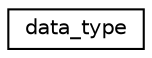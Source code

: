 digraph "Graphical Class Hierarchy"
{
 // INTERACTIVE_SVG=YES
 // LATEX_PDF_SIZE
  edge [fontname="Helvetica",fontsize="10",labelfontname="Helvetica",labelfontsize="10"];
  node [fontname="Helvetica",fontsize="10",shape=record];
  rankdir="LR";
  Node0 [label="data_type",height=0.2,width=0.4,color="black", fillcolor="white", style="filled",URL="$structdata__override__mod_1_1data__type.html",tooltip="Private type for holding field and grid information from a data table."];
}
